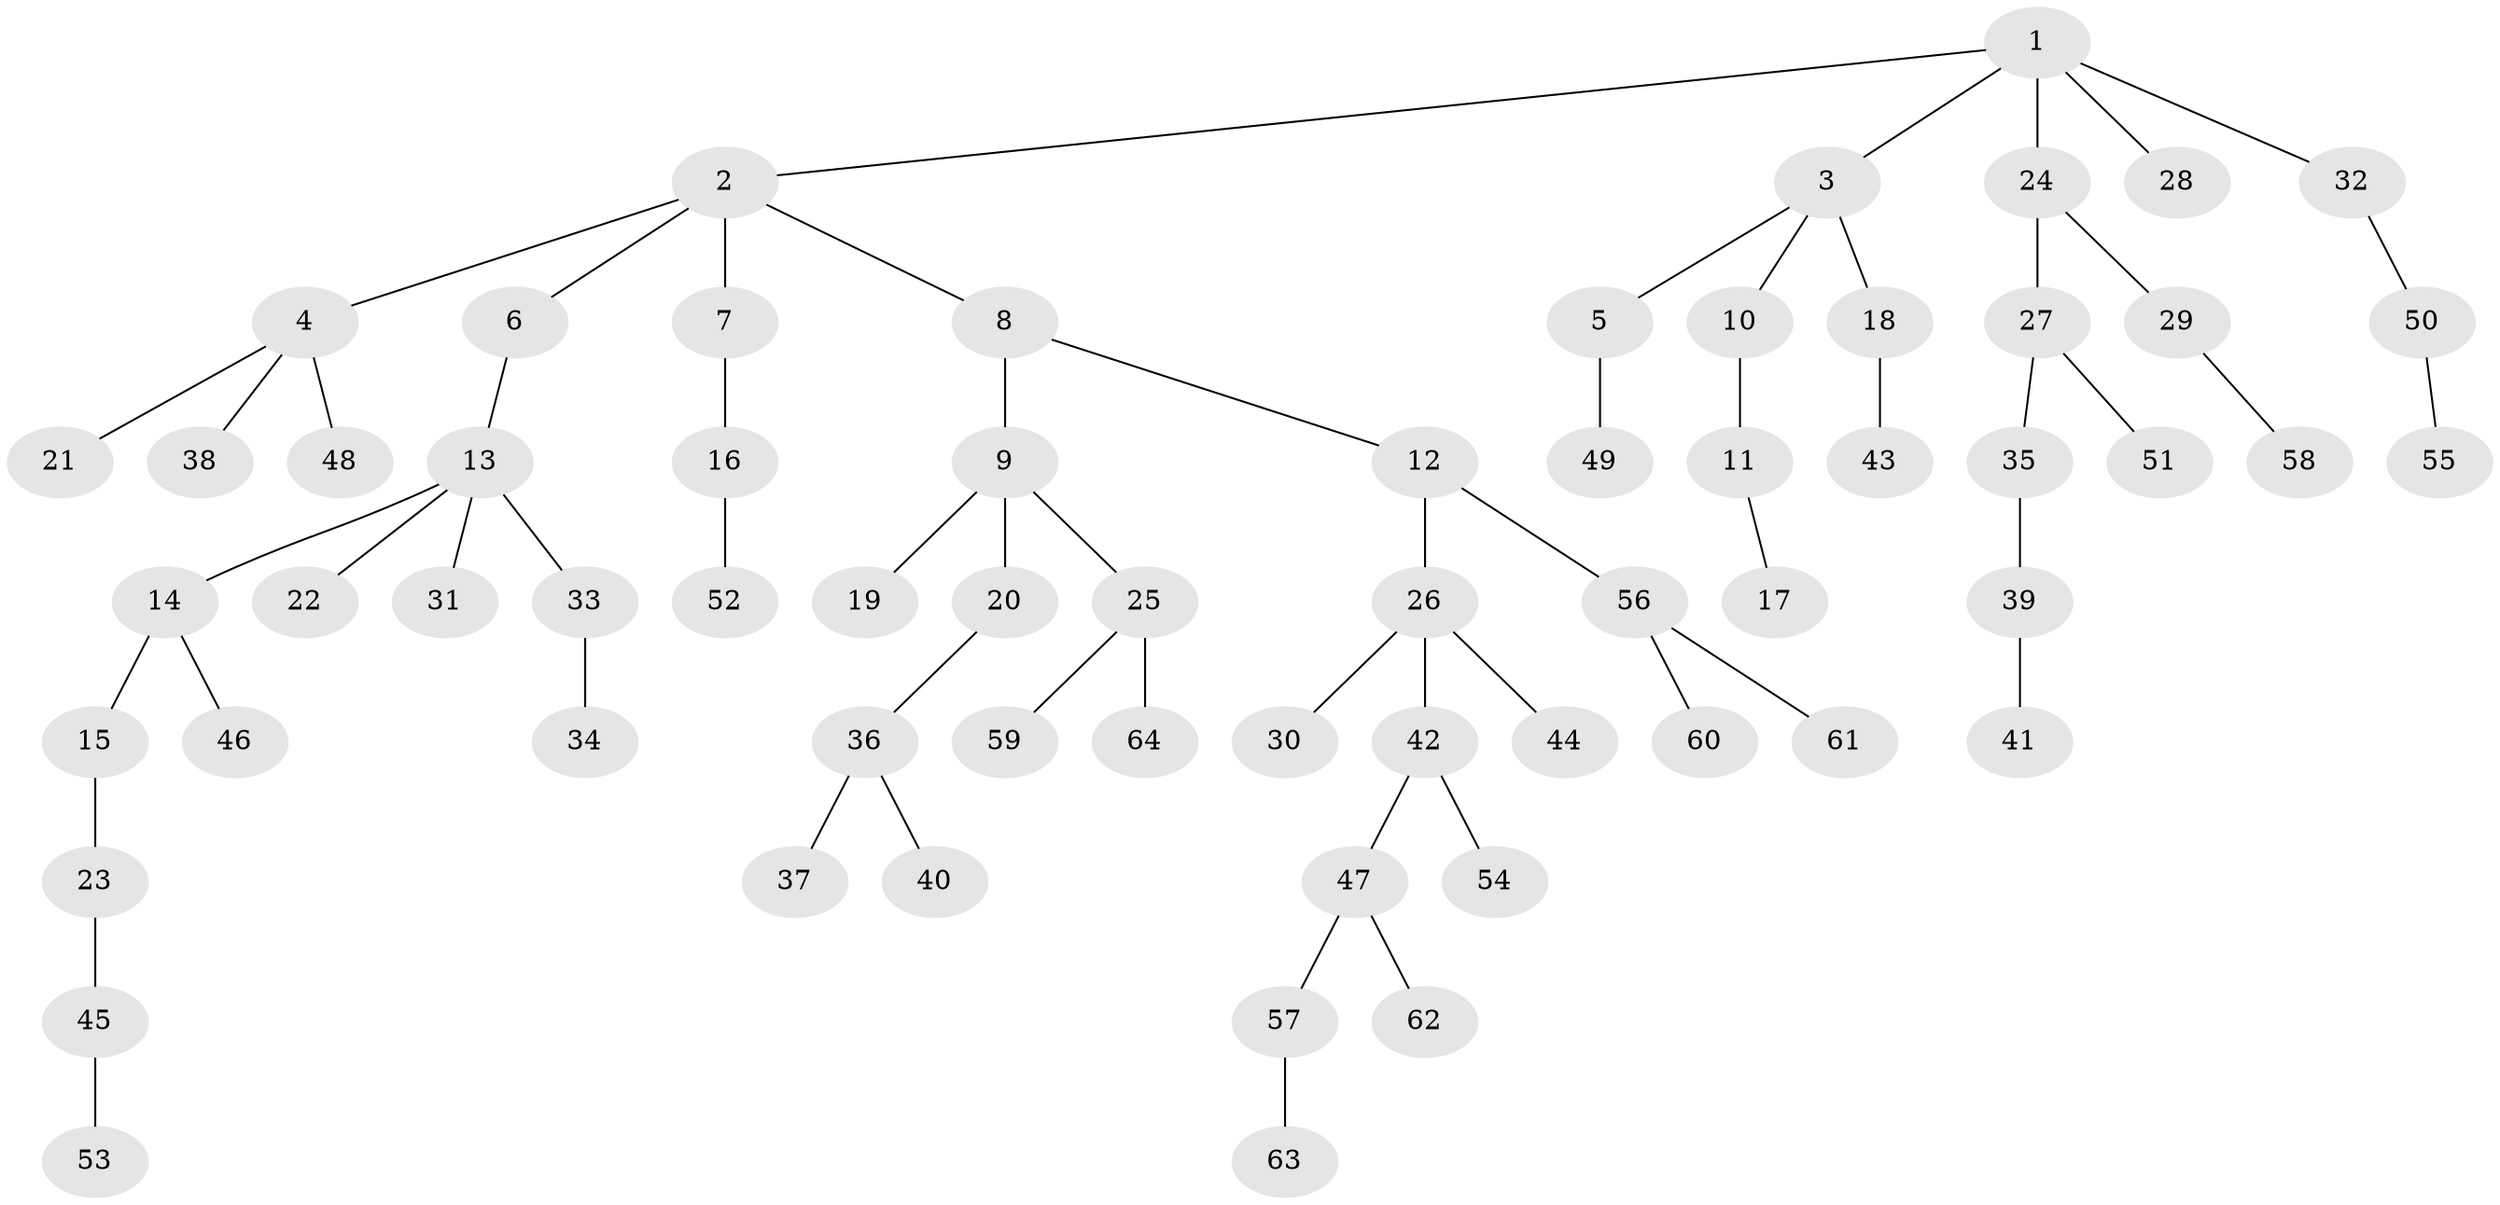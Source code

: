 // coarse degree distribution, {4: 0.1, 3: 0.2, 1: 0.5, 2: 0.2}
// Generated by graph-tools (version 1.1) at 2025/51/03/04/25 22:51:28]
// undirected, 64 vertices, 63 edges
graph export_dot {
  node [color=gray90,style=filled];
  1;
  2;
  3;
  4;
  5;
  6;
  7;
  8;
  9;
  10;
  11;
  12;
  13;
  14;
  15;
  16;
  17;
  18;
  19;
  20;
  21;
  22;
  23;
  24;
  25;
  26;
  27;
  28;
  29;
  30;
  31;
  32;
  33;
  34;
  35;
  36;
  37;
  38;
  39;
  40;
  41;
  42;
  43;
  44;
  45;
  46;
  47;
  48;
  49;
  50;
  51;
  52;
  53;
  54;
  55;
  56;
  57;
  58;
  59;
  60;
  61;
  62;
  63;
  64;
  1 -- 2;
  1 -- 3;
  1 -- 24;
  1 -- 28;
  1 -- 32;
  2 -- 4;
  2 -- 6;
  2 -- 7;
  2 -- 8;
  3 -- 5;
  3 -- 10;
  3 -- 18;
  4 -- 21;
  4 -- 38;
  4 -- 48;
  5 -- 49;
  6 -- 13;
  7 -- 16;
  8 -- 9;
  8 -- 12;
  9 -- 19;
  9 -- 20;
  9 -- 25;
  10 -- 11;
  11 -- 17;
  12 -- 26;
  12 -- 56;
  13 -- 14;
  13 -- 22;
  13 -- 31;
  13 -- 33;
  14 -- 15;
  14 -- 46;
  15 -- 23;
  16 -- 52;
  18 -- 43;
  20 -- 36;
  23 -- 45;
  24 -- 27;
  24 -- 29;
  25 -- 59;
  25 -- 64;
  26 -- 30;
  26 -- 42;
  26 -- 44;
  27 -- 35;
  27 -- 51;
  29 -- 58;
  32 -- 50;
  33 -- 34;
  35 -- 39;
  36 -- 37;
  36 -- 40;
  39 -- 41;
  42 -- 47;
  42 -- 54;
  45 -- 53;
  47 -- 57;
  47 -- 62;
  50 -- 55;
  56 -- 60;
  56 -- 61;
  57 -- 63;
}
